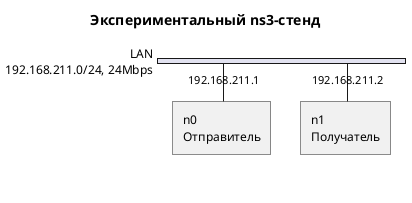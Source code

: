 @startuml

title Экспериментальный ns3-стенд
nwdiag {
    network LAN {
        address = "192.168.211.0/24, 24Mbps";
        laptop [address = "192.168.211.1", description = "n0\nОтправитель"];
        mobile_phone [address = "192.168.211.2", description = "n1\nПолучатель"];
    }
}

@enduml